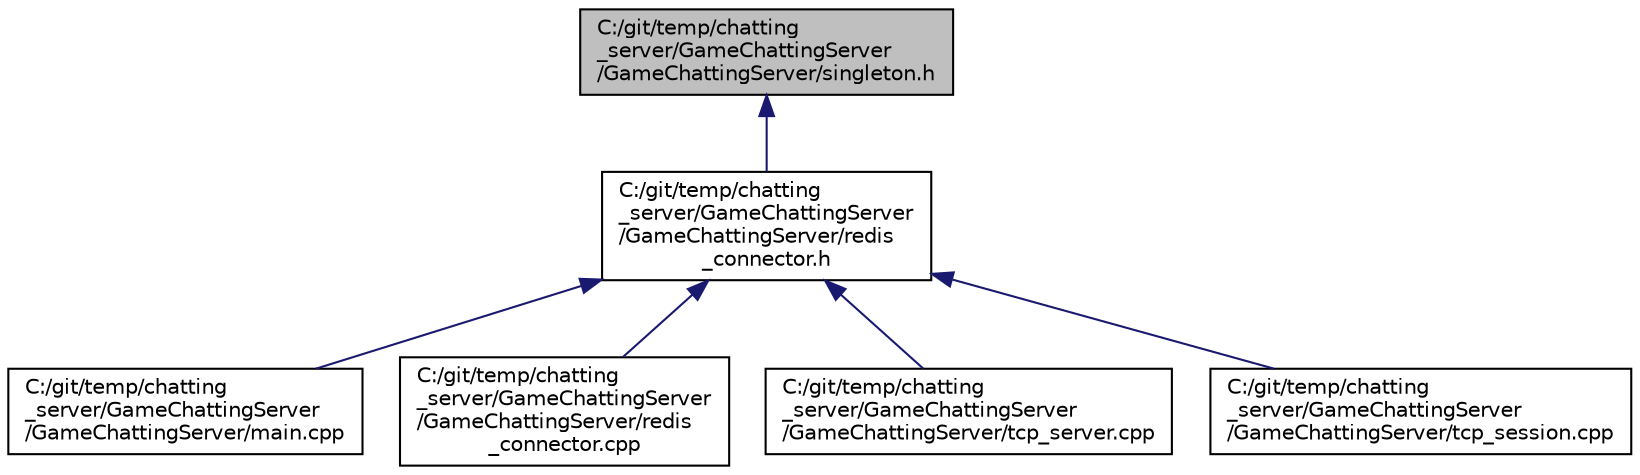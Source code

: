 digraph "C:/git/temp/chatting_server/GameChattingServer/GameChattingServer/singleton.h"
{
  edge [fontname="Helvetica",fontsize="10",labelfontname="Helvetica",labelfontsize="10"];
  node [fontname="Helvetica",fontsize="10",shape=record];
  Node1 [label="C:/git/temp/chatting\l_server/GameChattingServer\l/GameChattingServer/singleton.h",height=0.2,width=0.4,color="black", fillcolor="grey75", style="filled", fontcolor="black"];
  Node1 -> Node2 [dir="back",color="midnightblue",fontsize="10",style="solid",fontname="Helvetica"];
  Node2 [label="C:/git/temp/chatting\l_server/GameChattingServer\l/GameChattingServer/redis\l_connector.h",height=0.2,width=0.4,color="black", fillcolor="white", style="filled",URL="$redis__connector_8h.html"];
  Node2 -> Node3 [dir="back",color="midnightblue",fontsize="10",style="solid",fontname="Helvetica"];
  Node3 [label="C:/git/temp/chatting\l_server/GameChattingServer\l/GameChattingServer/main.cpp",height=0.2,width=0.4,color="black", fillcolor="white", style="filled",URL="$main_8cpp.html"];
  Node2 -> Node4 [dir="back",color="midnightblue",fontsize="10",style="solid",fontname="Helvetica"];
  Node4 [label="C:/git/temp/chatting\l_server/GameChattingServer\l/GameChattingServer/redis\l_connector.cpp",height=0.2,width=0.4,color="black", fillcolor="white", style="filled",URL="$redis__connector_8cpp.html"];
  Node2 -> Node5 [dir="back",color="midnightblue",fontsize="10",style="solid",fontname="Helvetica"];
  Node5 [label="C:/git/temp/chatting\l_server/GameChattingServer\l/GameChattingServer/tcp_server.cpp",height=0.2,width=0.4,color="black", fillcolor="white", style="filled",URL="$tcp__server_8cpp.html"];
  Node2 -> Node6 [dir="back",color="midnightblue",fontsize="10",style="solid",fontname="Helvetica"];
  Node6 [label="C:/git/temp/chatting\l_server/GameChattingServer\l/GameChattingServer/tcp_session.cpp",height=0.2,width=0.4,color="black", fillcolor="white", style="filled",URL="$tcp__session_8cpp.html"];
}

